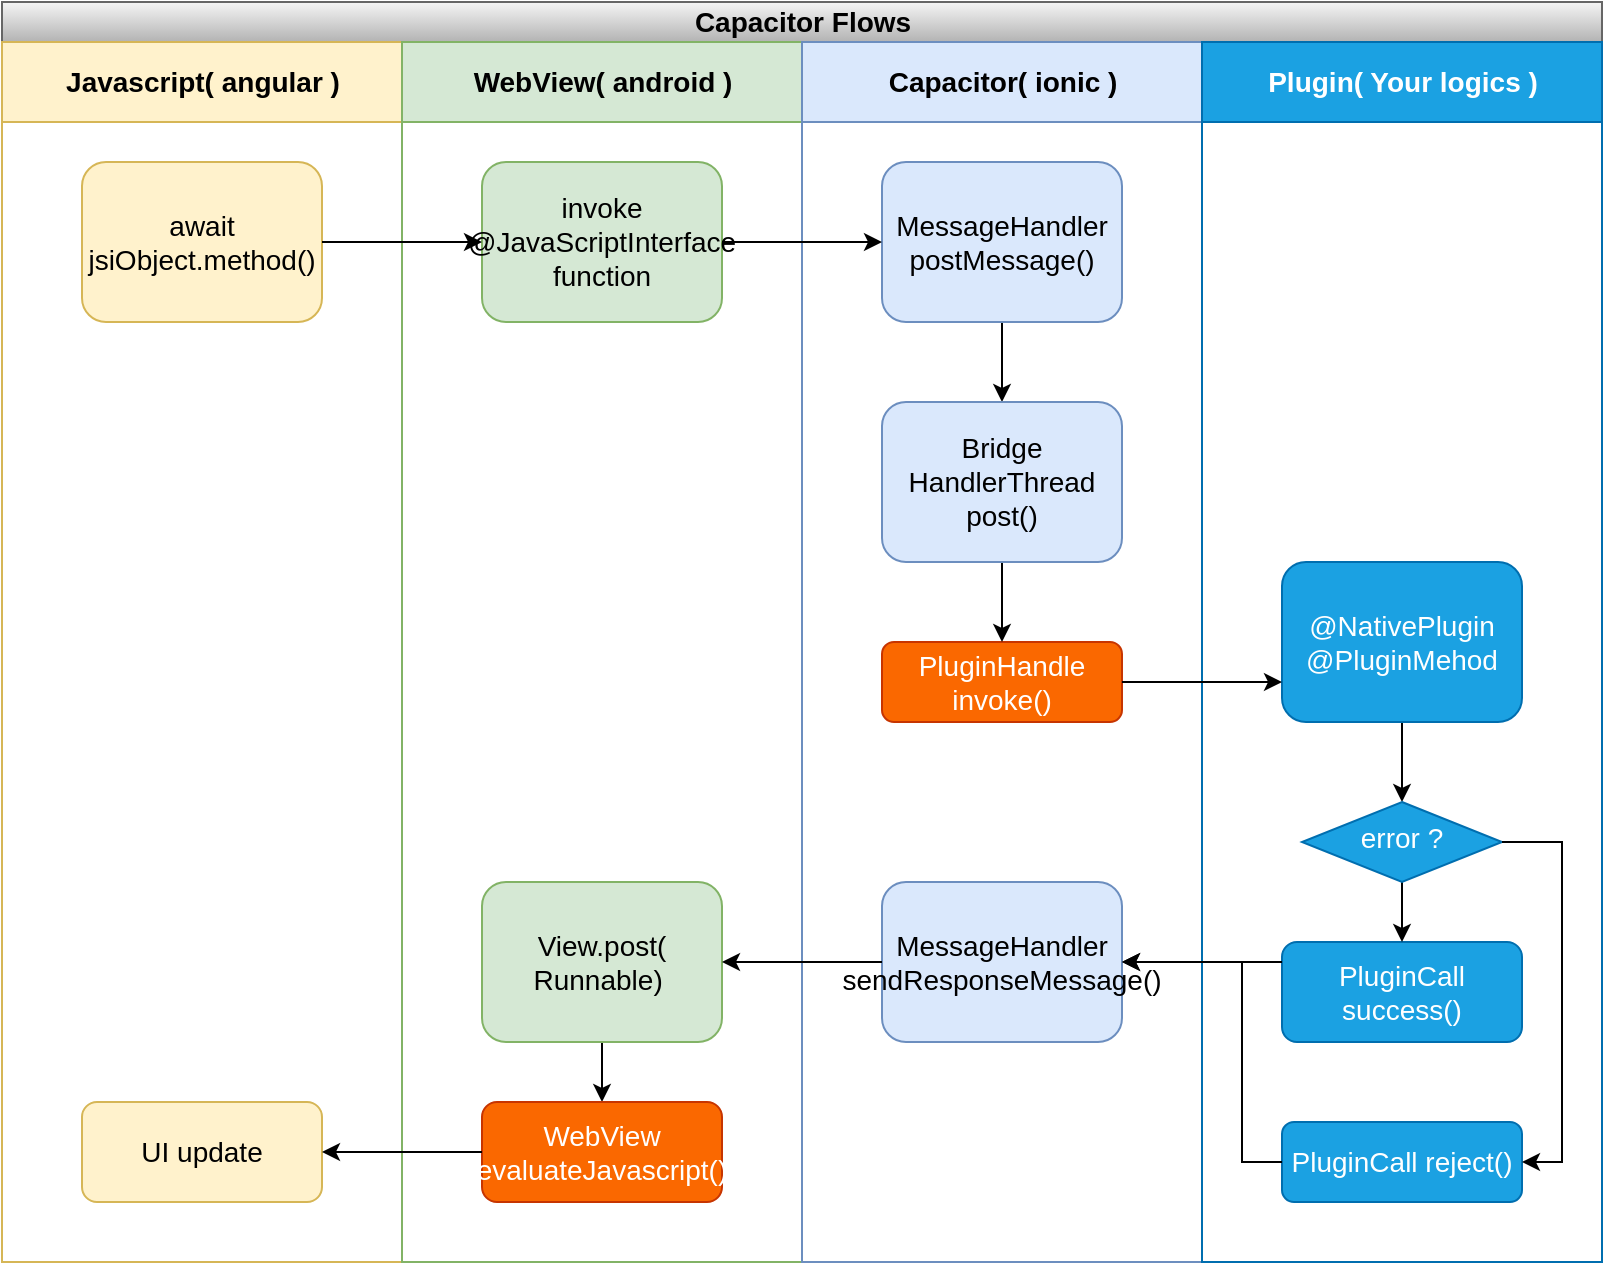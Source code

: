 <mxfile version="14.2.9" type="device"><diagram id="C5RBs43oDa-KdzZeNtuy" name="Page-1"><mxGraphModel dx="1292" dy="648" grid="0" gridSize="10" guides="1" tooltips="1" connect="1" arrows="1" fold="1" page="1" pageScale="1" pageWidth="827" pageHeight="1169" math="0" shadow="0"><root><mxCell id="WIyWlLk6GJQsqaUBKTNV-0"/><mxCell id="WIyWlLk6GJQsqaUBKTNV-1" parent="WIyWlLk6GJQsqaUBKTNV-0"/><mxCell id="kg1XC9Vj4aIgebwfK7Hb-1" value="Capacitor Flows" style="swimlane;html=1;childLayout=stackLayout;resizeParent=1;resizeParentMax=0;startSize=20;gradientColor=#b3b3b3;fillColor=#f5f5f5;strokeColor=#666666;fontSize=14;" vertex="1" parent="WIyWlLk6GJQsqaUBKTNV-1"><mxGeometry width="800" height="630" as="geometry"/></mxCell><mxCell id="kg1XC9Vj4aIgebwfK7Hb-2" value="Javascript( angular )" style="swimlane;html=1;startSize=40;fillColor=#fff2cc;strokeColor=#d6b656;fontSize=14;" vertex="1" parent="kg1XC9Vj4aIgebwfK7Hb-1"><mxGeometry y="20" width="200" height="610" as="geometry"/></mxCell><mxCell id="kg1XC9Vj4aIgebwfK7Hb-11" value="await jsiObject.method()" style="rounded=1;whiteSpace=wrap;html=1;fontSize=14;glass=0;strokeWidth=1;shadow=0;fillColor=#fff2cc;strokeColor=#d6b656;" vertex="1" parent="kg1XC9Vj4aIgebwfK7Hb-2"><mxGeometry x="40" y="60" width="120" height="80" as="geometry"/></mxCell><mxCell id="kg1XC9Vj4aIgebwfK7Hb-29" value="UI update" style="rounded=1;whiteSpace=wrap;html=1;fontSize=14;glass=0;strokeWidth=1;shadow=0;fillColor=#fff2cc;strokeColor=#d6b656;" vertex="1" parent="kg1XC9Vj4aIgebwfK7Hb-2"><mxGeometry x="40" y="530" width="120" height="50" as="geometry"/></mxCell><mxCell id="kg1XC9Vj4aIgebwfK7Hb-3" value="WebView( android )" style="swimlane;html=1;startSize=40;fillColor=#d5e8d4;strokeColor=#82b366;fontSize=14;" vertex="1" parent="kg1XC9Vj4aIgebwfK7Hb-1"><mxGeometry x="200" y="20" width="200" height="610" as="geometry"/></mxCell><mxCell id="kg1XC9Vj4aIgebwfK7Hb-12" value="invoke @JavaScriptInterface function" style="rounded=1;whiteSpace=wrap;html=1;fontSize=14;glass=0;strokeWidth=1;shadow=0;fillColor=#d5e8d4;strokeColor=#82b366;" vertex="1" parent="kg1XC9Vj4aIgebwfK7Hb-3"><mxGeometry x="40" y="60" width="120" height="80" as="geometry"/></mxCell><mxCell id="kg1XC9Vj4aIgebwfK7Hb-41" style="edgeStyle=orthogonalEdgeStyle;rounded=0;orthogonalLoop=1;jettySize=auto;html=1;entryX=0.5;entryY=0;entryDx=0;entryDy=0;fontSize=14;" edge="1" parent="kg1XC9Vj4aIgebwfK7Hb-3" source="kg1XC9Vj4aIgebwfK7Hb-27" target="kg1XC9Vj4aIgebwfK7Hb-28"><mxGeometry relative="1" as="geometry"/></mxCell><mxCell id="kg1XC9Vj4aIgebwfK7Hb-27" value="View.post( Runnable)&amp;nbsp;" style="rounded=1;whiteSpace=wrap;html=1;fontSize=14;glass=0;strokeWidth=1;shadow=0;fillColor=#d5e8d4;strokeColor=#82b366;" vertex="1" parent="kg1XC9Vj4aIgebwfK7Hb-3"><mxGeometry x="40" y="420" width="120" height="80" as="geometry"/></mxCell><mxCell id="kg1XC9Vj4aIgebwfK7Hb-28" value="WebView evaluateJavascript()" style="rounded=1;whiteSpace=wrap;html=1;fontSize=14;glass=0;strokeWidth=1;shadow=0;fillColor=#fa6800;strokeColor=#C73500;fontColor=#ffffff;" vertex="1" parent="kg1XC9Vj4aIgebwfK7Hb-3"><mxGeometry x="40" y="530" width="120" height="50" as="geometry"/></mxCell><mxCell id="kg1XC9Vj4aIgebwfK7Hb-4" value="Capacitor( ionic )" style="swimlane;html=1;startSize=40;fillColor=#dae8fc;strokeColor=#6c8ebf;fontSize=14;" vertex="1" parent="kg1XC9Vj4aIgebwfK7Hb-1"><mxGeometry x="400" y="20" width="200" height="610" as="geometry"><mxRectangle x="240" y="20" width="30" height="660" as="alternateBounds"/></mxGeometry></mxCell><mxCell id="kg1XC9Vj4aIgebwfK7Hb-43" style="edgeStyle=orthogonalEdgeStyle;rounded=0;orthogonalLoop=1;jettySize=auto;html=1;entryX=0.5;entryY=0;entryDx=0;entryDy=0;fontSize=14;" edge="1" parent="kg1XC9Vj4aIgebwfK7Hb-4" source="WIyWlLk6GJQsqaUBKTNV-7" target="kg1XC9Vj4aIgebwfK7Hb-15"><mxGeometry relative="1" as="geometry"/></mxCell><mxCell id="WIyWlLk6GJQsqaUBKTNV-7" value="MessageHandler postMessage()" style="rounded=1;whiteSpace=wrap;html=1;fontSize=14;glass=0;strokeWidth=1;shadow=0;fillColor=#dae8fc;strokeColor=#6c8ebf;" parent="kg1XC9Vj4aIgebwfK7Hb-4" vertex="1"><mxGeometry x="40" y="60" width="120" height="80" as="geometry"/></mxCell><mxCell id="kg1XC9Vj4aIgebwfK7Hb-14" value="PluginHandle invoke()" style="rounded=1;whiteSpace=wrap;html=1;fontSize=14;glass=0;strokeWidth=1;shadow=0;fillColor=#fa6800;strokeColor=#C73500;fontColor=#ffffff;" vertex="1" parent="kg1XC9Vj4aIgebwfK7Hb-4"><mxGeometry x="40" y="300" width="120" height="40" as="geometry"/></mxCell><mxCell id="kg1XC9Vj4aIgebwfK7Hb-33" style="edgeStyle=orthogonalEdgeStyle;rounded=0;orthogonalLoop=1;jettySize=auto;html=1;entryX=0.5;entryY=0;entryDx=0;entryDy=0;fontSize=14;" edge="1" parent="kg1XC9Vj4aIgebwfK7Hb-4" source="kg1XC9Vj4aIgebwfK7Hb-15" target="kg1XC9Vj4aIgebwfK7Hb-14"><mxGeometry relative="1" as="geometry"/></mxCell><mxCell id="kg1XC9Vj4aIgebwfK7Hb-15" value="Bridge HandlerThread post()" style="rounded=1;whiteSpace=wrap;html=1;fontSize=14;glass=0;strokeWidth=1;shadow=0;fillColor=#dae8fc;strokeColor=#6c8ebf;" vertex="1" parent="kg1XC9Vj4aIgebwfK7Hb-4"><mxGeometry x="40" y="180" width="120" height="80" as="geometry"/></mxCell><mxCell id="kg1XC9Vj4aIgebwfK7Hb-20" value="MessageHandler sendResponseMessage()" style="rounded=1;whiteSpace=wrap;html=1;fontSize=14;glass=0;strokeWidth=1;shadow=0;fillColor=#dae8fc;strokeColor=#6c8ebf;" vertex="1" parent="kg1XC9Vj4aIgebwfK7Hb-4"><mxGeometry x="40" y="420" width="120" height="80" as="geometry"/></mxCell><mxCell id="kg1XC9Vj4aIgebwfK7Hb-10" value="Plugin( Your logics )" style="swimlane;html=1;startSize=40;fillColor=#1ba1e2;strokeColor=#006EAF;fontColor=#ffffff;fontSize=14;" vertex="1" parent="kg1XC9Vj4aIgebwfK7Hb-1"><mxGeometry x="600" y="20" width="200" height="610" as="geometry"/></mxCell><mxCell id="kg1XC9Vj4aIgebwfK7Hb-35" style="edgeStyle=orthogonalEdgeStyle;rounded=0;orthogonalLoop=1;jettySize=auto;html=1;entryX=0.5;entryY=0;entryDx=0;entryDy=0;fontSize=14;" edge="1" parent="kg1XC9Vj4aIgebwfK7Hb-10" source="kg1XC9Vj4aIgebwfK7Hb-16" target="kg1XC9Vj4aIgebwfK7Hb-18"><mxGeometry relative="1" as="geometry"/></mxCell><mxCell id="kg1XC9Vj4aIgebwfK7Hb-16" value="@NativePlugin @PluginMehod" style="rounded=1;whiteSpace=wrap;html=1;fontSize=14;glass=0;strokeWidth=1;shadow=0;fillColor=#1ba1e2;strokeColor=#006EAF;fontColor=#ffffff;" vertex="1" parent="kg1XC9Vj4aIgebwfK7Hb-10"><mxGeometry x="40" y="260" width="120" height="80" as="geometry"/></mxCell><mxCell id="kg1XC9Vj4aIgebwfK7Hb-17" value="PluginCall success()" style="rounded=1;whiteSpace=wrap;html=1;fontSize=14;glass=0;strokeWidth=1;shadow=0;fillColor=#1ba1e2;strokeColor=#006EAF;fontColor=#ffffff;" vertex="1" parent="kg1XC9Vj4aIgebwfK7Hb-10"><mxGeometry x="40" y="450" width="120" height="50" as="geometry"/></mxCell><mxCell id="kg1XC9Vj4aIgebwfK7Hb-36" style="edgeStyle=orthogonalEdgeStyle;rounded=0;orthogonalLoop=1;jettySize=auto;html=1;entryX=0.5;entryY=0;entryDx=0;entryDy=0;fontSize=14;" edge="1" parent="kg1XC9Vj4aIgebwfK7Hb-10" source="kg1XC9Vj4aIgebwfK7Hb-18" target="kg1XC9Vj4aIgebwfK7Hb-17"><mxGeometry relative="1" as="geometry"/></mxCell><mxCell id="kg1XC9Vj4aIgebwfK7Hb-18" value="error ?" style="rhombus;whiteSpace=wrap;html=1;shadow=0;fontFamily=Helvetica;fontSize=14;align=center;strokeWidth=1;spacing=6;spacingTop=-4;fillColor=#1ba1e2;strokeColor=#006EAF;fontColor=#ffffff;" vertex="1" parent="kg1XC9Vj4aIgebwfK7Hb-10"><mxGeometry x="50" y="380" width="100" height="40" as="geometry"/></mxCell><mxCell id="kg1XC9Vj4aIgebwfK7Hb-19" value="PluginCall reject()" style="rounded=1;whiteSpace=wrap;html=1;fontSize=14;glass=0;strokeWidth=1;shadow=0;fillColor=#1ba1e2;strokeColor=#006EAF;fontColor=#ffffff;" vertex="1" parent="kg1XC9Vj4aIgebwfK7Hb-10"><mxGeometry x="40" y="540" width="120" height="40" as="geometry"/></mxCell><mxCell id="kg1XC9Vj4aIgebwfK7Hb-37" style="edgeStyle=orthogonalEdgeStyle;rounded=0;orthogonalLoop=1;jettySize=auto;html=1;entryX=1;entryY=0.5;entryDx=0;entryDy=0;fontSize=14;" edge="1" parent="kg1XC9Vj4aIgebwfK7Hb-10" source="kg1XC9Vj4aIgebwfK7Hb-18" target="kg1XC9Vj4aIgebwfK7Hb-19"><mxGeometry relative="1" as="geometry"><mxPoint x="180" y="560" as="targetPoint"/><Array as="points"><mxPoint x="180" y="400"/><mxPoint x="180" y="560"/></Array></mxGeometry></mxCell><mxCell id="kg1XC9Vj4aIgebwfK7Hb-13" style="edgeStyle=orthogonalEdgeStyle;rounded=0;orthogonalLoop=1;jettySize=auto;html=1;entryX=0;entryY=0.5;entryDx=0;entryDy=0;fontSize=14;" edge="1" parent="kg1XC9Vj4aIgebwfK7Hb-1" source="kg1XC9Vj4aIgebwfK7Hb-11" target="kg1XC9Vj4aIgebwfK7Hb-12"><mxGeometry relative="1" as="geometry"/></mxCell><mxCell id="kg1XC9Vj4aIgebwfK7Hb-30" style="edgeStyle=orthogonalEdgeStyle;rounded=0;orthogonalLoop=1;jettySize=auto;html=1;entryX=0;entryY=0.5;entryDx=0;entryDy=0;fontSize=14;" edge="1" parent="kg1XC9Vj4aIgebwfK7Hb-1" source="kg1XC9Vj4aIgebwfK7Hb-12" target="WIyWlLk6GJQsqaUBKTNV-7"><mxGeometry relative="1" as="geometry"/></mxCell><mxCell id="kg1XC9Vj4aIgebwfK7Hb-34" style="edgeStyle=orthogonalEdgeStyle;rounded=0;orthogonalLoop=1;jettySize=auto;html=1;fontSize=14;" edge="1" parent="kg1XC9Vj4aIgebwfK7Hb-1" source="kg1XC9Vj4aIgebwfK7Hb-14"><mxGeometry relative="1" as="geometry"><mxPoint x="640" y="340" as="targetPoint"/><Array as="points"><mxPoint x="640" y="340"/></Array></mxGeometry></mxCell><mxCell id="kg1XC9Vj4aIgebwfK7Hb-38" style="edgeStyle=orthogonalEdgeStyle;rounded=0;orthogonalLoop=1;jettySize=auto;html=1;entryX=1;entryY=0.5;entryDx=0;entryDy=0;fontSize=14;" edge="1" parent="kg1XC9Vj4aIgebwfK7Hb-1" source="kg1XC9Vj4aIgebwfK7Hb-17" target="kg1XC9Vj4aIgebwfK7Hb-20"><mxGeometry relative="1" as="geometry"><Array as="points"><mxPoint x="630" y="480"/><mxPoint x="630" y="480"/></Array></mxGeometry></mxCell><mxCell id="kg1XC9Vj4aIgebwfK7Hb-39" style="edgeStyle=orthogonalEdgeStyle;rounded=0;orthogonalLoop=1;jettySize=auto;html=1;entryX=1;entryY=0.5;entryDx=0;entryDy=0;fontSize=14;" edge="1" parent="kg1XC9Vj4aIgebwfK7Hb-1" source="kg1XC9Vj4aIgebwfK7Hb-19" target="kg1XC9Vj4aIgebwfK7Hb-20"><mxGeometry relative="1" as="geometry"><mxPoint x="620" y="500" as="targetPoint"/><Array as="points"><mxPoint x="620" y="580"/><mxPoint x="620" y="480"/></Array></mxGeometry></mxCell><mxCell id="kg1XC9Vj4aIgebwfK7Hb-40" style="edgeStyle=orthogonalEdgeStyle;rounded=0;orthogonalLoop=1;jettySize=auto;html=1;entryX=1;entryY=0.5;entryDx=0;entryDy=0;fontSize=14;" edge="1" parent="kg1XC9Vj4aIgebwfK7Hb-1" source="kg1XC9Vj4aIgebwfK7Hb-20" target="kg1XC9Vj4aIgebwfK7Hb-27"><mxGeometry relative="1" as="geometry"/></mxCell><mxCell id="kg1XC9Vj4aIgebwfK7Hb-42" style="edgeStyle=orthogonalEdgeStyle;rounded=0;orthogonalLoop=1;jettySize=auto;html=1;entryX=1;entryY=0.5;entryDx=0;entryDy=0;fontSize=14;" edge="1" parent="kg1XC9Vj4aIgebwfK7Hb-1" source="kg1XC9Vj4aIgebwfK7Hb-28" target="kg1XC9Vj4aIgebwfK7Hb-29"><mxGeometry relative="1" as="geometry"/></mxCell></root></mxGraphModel></diagram></mxfile>